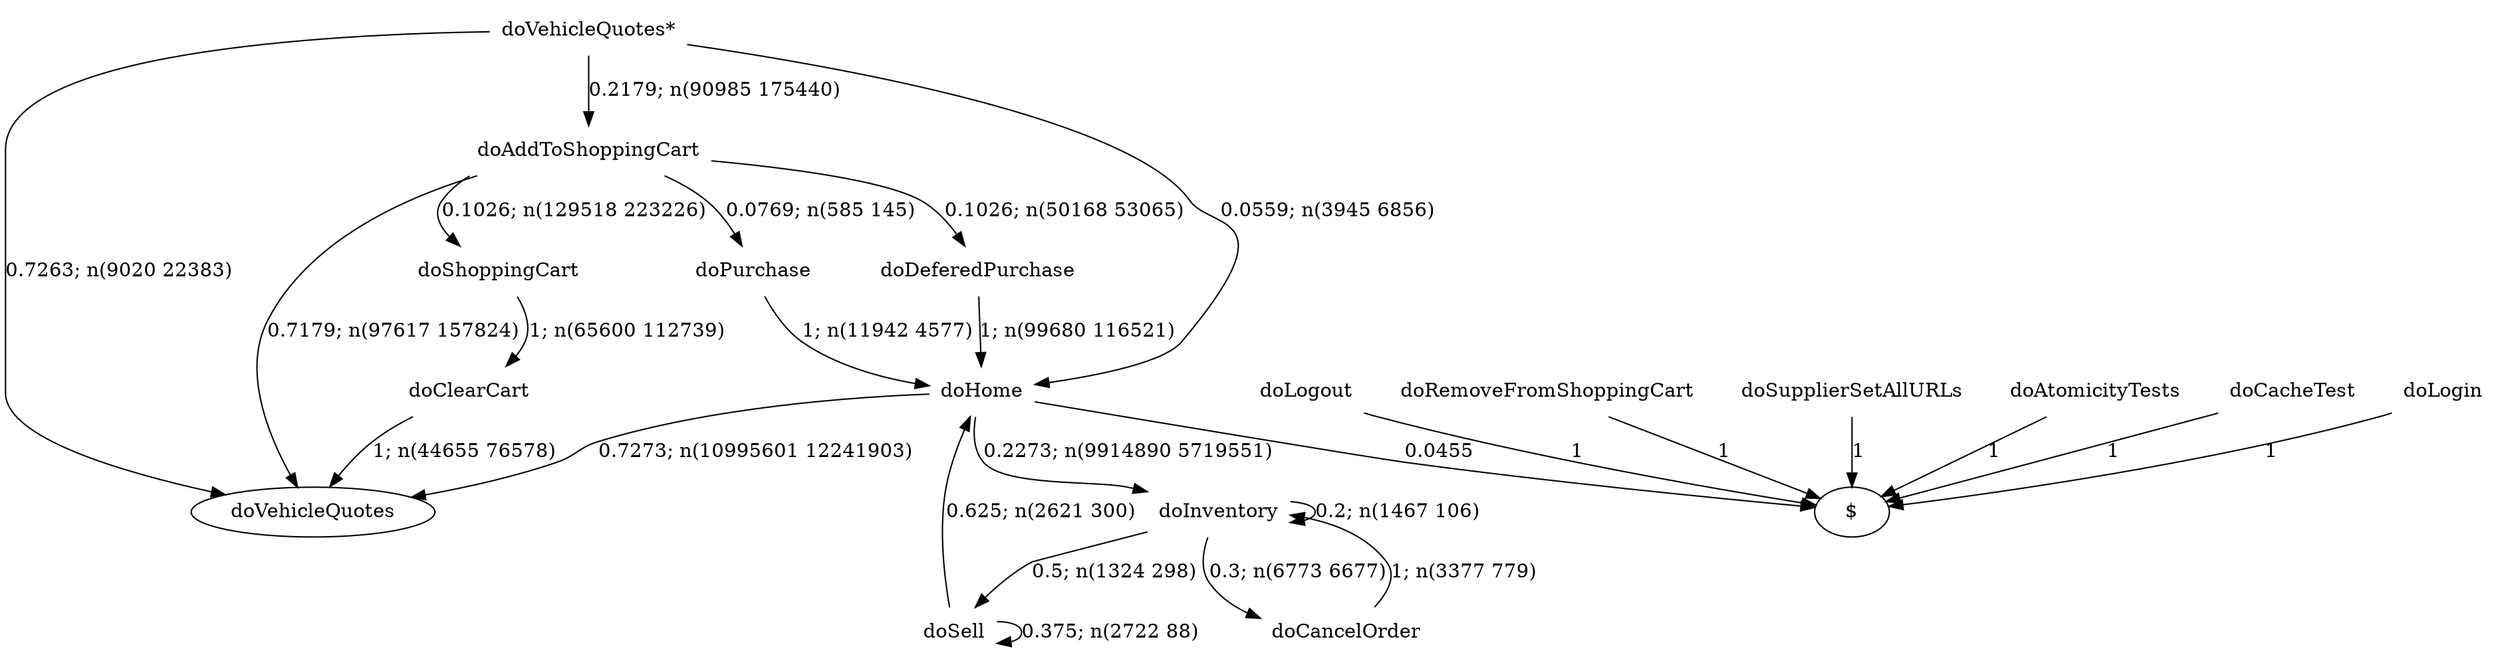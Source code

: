 digraph G {"doVehicleQuotes*" [label="doVehicleQuotes*",shape=none];"doSupplierSetAllURLs" [label="doSupplierSetAllURLs",shape=none];"doAtomicityTests" [label="doAtomicityTests",shape=none];"doCacheTest" [label="doCacheTest",shape=none];"doLogin" [label="doLogin",shape=none];"doAddToShoppingCart" [label="doAddToShoppingCart",shape=none];"doDeferedPurchase" [label="doDeferedPurchase",shape=none];"doHome" [label="doHome",shape=none];"doShoppingCart" [label="doShoppingCart",shape=none];"doClearCart" [label="doClearCart",shape=none];"doPurchase" [label="doPurchase",shape=none];"doInventory" [label="doInventory",shape=none];"doSell" [label="doSell",shape=none];"doLogout" [label="doLogout",shape=none];"doCancelOrder" [label="doCancelOrder",shape=none];"doRemoveFromShoppingCart" [label="doRemoveFromShoppingCart",shape=none];"doVehicleQuotes*"->"doVehicleQuotes" [style=solid,label="0.7263; n(9020 22383)"];"doVehicleQuotes*"->"doAddToShoppingCart" [style=solid,label="0.2179; n(90985 175440)"];"doVehicleQuotes*"->"doHome" [style=solid,label="0.0559; n(3945 6856)"];"doSupplierSetAllURLs"->"$" [style=solid,label="1"];"doAtomicityTests"->"$" [style=solid,label="1"];"doCacheTest"->"$" [style=solid,label="1"];"doLogin"->"$" [style=solid,label="1"];"doAddToShoppingCart"->"doVehicleQuotes" [style=solid,label="0.7179; n(97617 157824)"];"doAddToShoppingCart"->"doDeferedPurchase" [style=solid,label="0.1026; n(50168 53065)"];"doAddToShoppingCart"->"doShoppingCart" [style=solid,label="0.1026; n(129518 223226)"];"doAddToShoppingCart"->"doPurchase" [style=solid,label="0.0769; n(585 145)"];"doDeferedPurchase"->"doHome" [style=solid,label="1; n(99680 116521)"];"doHome"->"doVehicleQuotes" [style=solid,label="0.7273; n(10995601 12241903)"];"doHome"->"doInventory" [style=solid,label="0.2273; n(9914890 5719551)"];"doHome"->"$" [style=solid,label="0.0455"];"doShoppingCart"->"doClearCart" [style=solid,label="1; n(65600 112739)"];"doClearCart"->"doVehicleQuotes" [style=solid,label="1; n(44655 76578)"];"doPurchase"->"doHome" [style=solid,label="1; n(11942 4577)"];"doInventory"->"doInventory" [style=solid,label="0.2; n(1467 106)"];"doInventory"->"doSell" [style=solid,label="0.5; n(1324 298)"];"doInventory"->"doCancelOrder" [style=solid,label="0.3; n(6773 6677)"];"doSell"->"doHome" [style=solid,label="0.625; n(2621 300)"];"doSell"->"doSell" [style=solid,label="0.375; n(2722 88)"];"doLogout"->"$" [style=solid,label="1"];"doCancelOrder"->"doInventory" [style=solid,label="1; n(3377 779)"];"doRemoveFromShoppingCart"->"$" [style=solid,label="1"];}